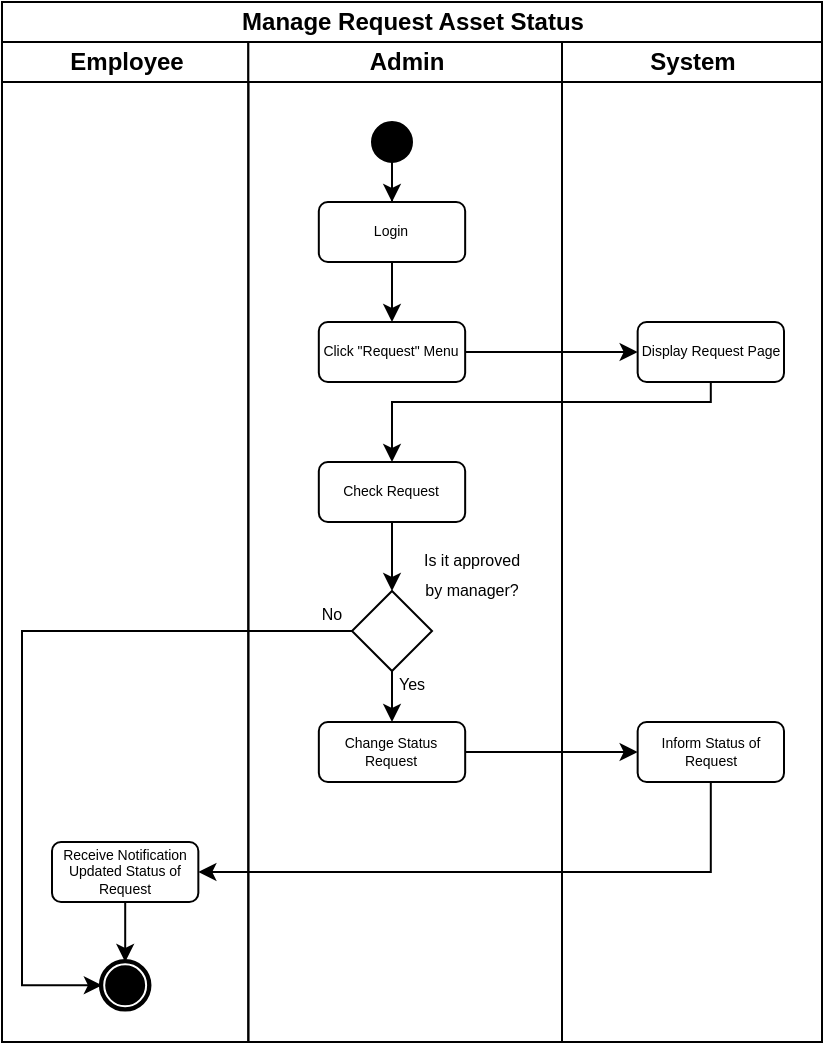 <mxfile version="13.9.9" type="device"><diagram id="Ulcb5FudFXRlhF5CtTa2" name="Page-1"><mxGraphModel dx="530" dy="360" grid="0" gridSize="10" guides="1" tooltips="1" connect="1" arrows="1" fold="1" page="1" pageScale="1" pageWidth="850" pageHeight="1100" math="0" shadow="0"><root><mxCell id="0"/><mxCell id="1" parent="0"/><mxCell id="9hW2KBgNk4II_TLQf9Ut-1" value="Manage Request Asset Status" style="swimlane;html=1;childLayout=stackLayout;resizeParent=1;resizeParentMax=0;startSize=20;" parent="1" vertex="1"><mxGeometry x="240" y="30" width="410" height="520" as="geometry"/></mxCell><mxCell id="9hW2KBgNk4II_TLQf9Ut-2" value="Employee" style="swimlane;html=1;startSize=20;" parent="9hW2KBgNk4II_TLQf9Ut-1" vertex="1"><mxGeometry y="20" width="123.17" height="500" as="geometry"/></mxCell><mxCell id="9hW2KBgNk4II_TLQf9Ut-5" style="edgeStyle=orthogonalEdgeStyle;rounded=0;orthogonalLoop=1;jettySize=auto;html=1;fontSize=7;" parent="9hW2KBgNk4II_TLQf9Ut-2" edge="1"><mxGeometry relative="1" as="geometry"><mxPoint x="58.029" y="350" as="sourcePoint"/><Array as="points"><mxPoint x="58" y="370"/></Array></mxGeometry></mxCell><mxCell id="9hW2KBgNk4II_TLQf9Ut-65" style="edgeStyle=orthogonalEdgeStyle;rounded=0;orthogonalLoop=1;jettySize=auto;html=1;" parent="9hW2KBgNk4II_TLQf9Ut-2" source="9hW2KBgNk4II_TLQf9Ut-60" target="9hW2KBgNk4II_TLQf9Ut-64" edge="1"><mxGeometry relative="1" as="geometry"/></mxCell><mxCell id="9hW2KBgNk4II_TLQf9Ut-60" value="&lt;font style=&quot;font-size: 7px&quot; face=&quot;Helvetica&quot;&gt;Receive Notification Updated Status of Request&lt;/font&gt;" style="rounded=1;whiteSpace=wrap;html=1;shadow=0;labelBackgroundColor=none;strokeWidth=1;fontFamily=Verdana;fontSize=7;align=center;" parent="9hW2KBgNk4II_TLQf9Ut-2" vertex="1"><mxGeometry x="25.0" y="400" width="73.17" height="30" as="geometry"/></mxCell><mxCell id="9hW2KBgNk4II_TLQf9Ut-64" value="" style="shape=mxgraph.bpmn.shape;html=1;verticalLabelPosition=bottom;labelBackgroundColor=#ffffff;verticalAlign=top;align=center;perimeter=ellipsePerimeter;outlineConnect=0;outline=end;symbol=terminate;" parent="9hW2KBgNk4II_TLQf9Ut-2" vertex="1"><mxGeometry x="49.94" y="460" width="23.29" height="23.29" as="geometry"/></mxCell><mxCell id="9hW2KBgNk4II_TLQf9Ut-13" value="Admin" style="swimlane;html=1;startSize=20;" parent="9hW2KBgNk4II_TLQf9Ut-1" vertex="1"><mxGeometry x="123.17" y="20" width="156.83" height="500" as="geometry"/></mxCell><mxCell id="9hW2KBgNk4II_TLQf9Ut-14" style="edgeStyle=orthogonalEdgeStyle;rounded=0;orthogonalLoop=1;jettySize=auto;html=1;entryX=0.5;entryY=0;entryDx=0;entryDy=0;" parent="9hW2KBgNk4II_TLQf9Ut-13" edge="1"><mxGeometry relative="1" as="geometry"><mxPoint x="91.12" y="188" as="targetPoint"/></mxGeometry></mxCell><mxCell id="9hW2KBgNk4II_TLQf9Ut-48" style="edgeStyle=orthogonalEdgeStyle;rounded=0;orthogonalLoop=1;jettySize=auto;html=1;" parent="9hW2KBgNk4II_TLQf9Ut-13" source="9hW2KBgNk4II_TLQf9Ut-44" target="9hW2KBgNk4II_TLQf9Ut-47" edge="1"><mxGeometry relative="1" as="geometry"/></mxCell><mxCell id="9hW2KBgNk4II_TLQf9Ut-44" value="" style="ellipse;whiteSpace=wrap;html=1;aspect=fixed;fillColor=#000000;" parent="9hW2KBgNk4II_TLQf9Ut-13" vertex="1"><mxGeometry x="61.83" y="40" width="20" height="20" as="geometry"/></mxCell><mxCell id="9hW2KBgNk4II_TLQf9Ut-50" style="edgeStyle=orthogonalEdgeStyle;rounded=0;orthogonalLoop=1;jettySize=auto;html=1;entryX=0.5;entryY=0;entryDx=0;entryDy=0;" parent="9hW2KBgNk4II_TLQf9Ut-13" source="9hW2KBgNk4II_TLQf9Ut-47" target="9hW2KBgNk4II_TLQf9Ut-49" edge="1"><mxGeometry relative="1" as="geometry"/></mxCell><mxCell id="9hW2KBgNk4II_TLQf9Ut-47" value="&lt;font style=&quot;font-size: 7px&quot; face=&quot;Helvetica&quot;&gt;Login&lt;/font&gt;" style="rounded=1;whiteSpace=wrap;html=1;shadow=0;labelBackgroundColor=none;strokeWidth=1;fontFamily=Verdana;fontSize=7;align=center;" parent="9hW2KBgNk4II_TLQf9Ut-13" vertex="1"><mxGeometry x="35.24" y="80" width="73.17" height="30" as="geometry"/></mxCell><mxCell id="9hW2KBgNk4II_TLQf9Ut-49" value="&lt;font style=&quot;font-size: 7px&quot; face=&quot;Helvetica&quot;&gt;Click &quot;Request&quot; Menu&lt;/font&gt;" style="rounded=1;whiteSpace=wrap;html=1;shadow=0;labelBackgroundColor=none;strokeWidth=1;fontFamily=Verdana;fontSize=7;align=center;" parent="9hW2KBgNk4II_TLQf9Ut-13" vertex="1"><mxGeometry x="35.24" y="140" width="73.17" height="30" as="geometry"/></mxCell><mxCell id="9hW2KBgNk4II_TLQf9Ut-56" style="edgeStyle=orthogonalEdgeStyle;rounded=0;orthogonalLoop=1;jettySize=auto;html=1;entryX=0.5;entryY=0;entryDx=0;entryDy=0;" parent="9hW2KBgNk4II_TLQf9Ut-13" source="9hW2KBgNk4II_TLQf9Ut-53" target="9hW2KBgNk4II_TLQf9Ut-55" edge="1"><mxGeometry relative="1" as="geometry"/></mxCell><mxCell id="9hW2KBgNk4II_TLQf9Ut-53" value="&lt;font style=&quot;font-size: 7px&quot; face=&quot;Helvetica&quot;&gt;Check Request&lt;/font&gt;" style="rounded=1;whiteSpace=wrap;html=1;shadow=0;labelBackgroundColor=none;strokeWidth=1;fontFamily=Verdana;fontSize=7;align=center;" parent="9hW2KBgNk4II_TLQf9Ut-13" vertex="1"><mxGeometry x="35.24" y="210" width="73.17" height="30" as="geometry"/></mxCell><mxCell id="9hW2KBgNk4II_TLQf9Ut-59" style="edgeStyle=orthogonalEdgeStyle;rounded=0;orthogonalLoop=1;jettySize=auto;html=1;" parent="9hW2KBgNk4II_TLQf9Ut-13" source="9hW2KBgNk4II_TLQf9Ut-55" target="9hW2KBgNk4II_TLQf9Ut-58" edge="1"><mxGeometry relative="1" as="geometry"/></mxCell><mxCell id="9hW2KBgNk4II_TLQf9Ut-55" value="" style="rhombus;whiteSpace=wrap;html=1;" parent="9hW2KBgNk4II_TLQf9Ut-13" vertex="1"><mxGeometry x="51.83" y="274.5" width="40" height="40" as="geometry"/></mxCell><mxCell id="9hW2KBgNk4II_TLQf9Ut-57" value="&lt;font style=&quot;font-size: 8px ; line-height: 100%&quot;&gt;Is it approved by manager?&lt;/font&gt;" style="text;html=1;strokeColor=none;fillColor=none;align=center;verticalAlign=middle;whiteSpace=wrap;rounded=0;" parent="9hW2KBgNk4II_TLQf9Ut-13" vertex="1"><mxGeometry x="81.83" y="254.5" width="60" height="20" as="geometry"/></mxCell><mxCell id="9hW2KBgNk4II_TLQf9Ut-58" value="&lt;font style=&quot;font-size: 7px&quot; face=&quot;Helvetica&quot;&gt;Change Status Request&lt;/font&gt;" style="rounded=1;whiteSpace=wrap;html=1;shadow=0;labelBackgroundColor=none;strokeWidth=1;fontFamily=Verdana;fontSize=7;align=center;" parent="9hW2KBgNk4II_TLQf9Ut-13" vertex="1"><mxGeometry x="35.25" y="340" width="73.17" height="30" as="geometry"/></mxCell><mxCell id="9hW2KBgNk4II_TLQf9Ut-68" value="&lt;font style=&quot;font-size: 8px&quot;&gt;Yes&lt;/font&gt;" style="text;html=1;strokeColor=none;fillColor=none;align=center;verticalAlign=middle;whiteSpace=wrap;rounded=0;" parent="9hW2KBgNk4II_TLQf9Ut-13" vertex="1"><mxGeometry x="51.83" y="309.5" width="60" height="20" as="geometry"/></mxCell><mxCell id="9hW2KBgNk4II_TLQf9Ut-69" value="&lt;font style=&quot;font-size: 8px&quot;&gt;No&lt;/font&gt;" style="text;html=1;strokeColor=none;fillColor=none;align=center;verticalAlign=middle;whiteSpace=wrap;rounded=0;" parent="9hW2KBgNk4II_TLQf9Ut-13" vertex="1"><mxGeometry x="11.83" y="274.5" width="60" height="20" as="geometry"/></mxCell><mxCell id="9hW2KBgNk4II_TLQf9Ut-37" value="System" style="swimlane;html=1;startSize=20;" parent="9hW2KBgNk4II_TLQf9Ut-1" vertex="1"><mxGeometry x="280" y="20" width="130" height="500" as="geometry"/></mxCell><mxCell id="9hW2KBgNk4II_TLQf9Ut-51" value="&lt;font style=&quot;font-size: 7px&quot; face=&quot;Helvetica&quot;&gt;Display Request Page&lt;/font&gt;" style="rounded=1;whiteSpace=wrap;html=1;shadow=0;labelBackgroundColor=none;strokeWidth=1;fontFamily=Verdana;fontSize=7;align=center;" parent="9hW2KBgNk4II_TLQf9Ut-37" vertex="1"><mxGeometry x="37.83" y="140" width="73.17" height="30" as="geometry"/></mxCell><mxCell id="9hW2KBgNk4II_TLQf9Ut-61" value="&lt;font style=&quot;font-size: 7px&quot; face=&quot;Helvetica&quot;&gt;Inform Status of Request&lt;/font&gt;" style="rounded=1;whiteSpace=wrap;html=1;shadow=0;labelBackgroundColor=none;strokeWidth=1;fontFamily=Verdana;fontSize=7;align=center;" parent="9hW2KBgNk4II_TLQf9Ut-37" vertex="1"><mxGeometry x="37.83" y="340" width="73.17" height="30" as="geometry"/></mxCell><mxCell id="9hW2KBgNk4II_TLQf9Ut-52" style="edgeStyle=orthogonalEdgeStyle;rounded=0;orthogonalLoop=1;jettySize=auto;html=1;entryX=0;entryY=0.5;entryDx=0;entryDy=0;" parent="9hW2KBgNk4II_TLQf9Ut-1" source="9hW2KBgNk4II_TLQf9Ut-49" target="9hW2KBgNk4II_TLQf9Ut-51" edge="1"><mxGeometry relative="1" as="geometry"/></mxCell><mxCell id="9hW2KBgNk4II_TLQf9Ut-54" style="edgeStyle=orthogonalEdgeStyle;rounded=0;orthogonalLoop=1;jettySize=auto;html=1;entryX=0.5;entryY=0;entryDx=0;entryDy=0;" parent="9hW2KBgNk4II_TLQf9Ut-1" source="9hW2KBgNk4II_TLQf9Ut-51" target="9hW2KBgNk4II_TLQf9Ut-53" edge="1"><mxGeometry relative="1" as="geometry"><Array as="points"><mxPoint x="354" y="200"/><mxPoint x="195" y="200"/></Array></mxGeometry></mxCell><mxCell id="9hW2KBgNk4II_TLQf9Ut-62" style="edgeStyle=orthogonalEdgeStyle;rounded=0;orthogonalLoop=1;jettySize=auto;html=1;entryX=0;entryY=0.5;entryDx=0;entryDy=0;" parent="9hW2KBgNk4II_TLQf9Ut-1" source="9hW2KBgNk4II_TLQf9Ut-58" target="9hW2KBgNk4II_TLQf9Ut-61" edge="1"><mxGeometry relative="1" as="geometry"/></mxCell><mxCell id="9hW2KBgNk4II_TLQf9Ut-63" style="edgeStyle=orthogonalEdgeStyle;rounded=0;orthogonalLoop=1;jettySize=auto;html=1;entryX=1;entryY=0.5;entryDx=0;entryDy=0;" parent="9hW2KBgNk4II_TLQf9Ut-1" source="9hW2KBgNk4II_TLQf9Ut-61" target="9hW2KBgNk4II_TLQf9Ut-60" edge="1"><mxGeometry relative="1" as="geometry"><Array as="points"><mxPoint x="354" y="435"/></Array></mxGeometry></mxCell><mxCell id="9hW2KBgNk4II_TLQf9Ut-67" style="edgeStyle=orthogonalEdgeStyle;rounded=0;orthogonalLoop=1;jettySize=auto;html=1;entryX=0;entryY=0.5;entryDx=0;entryDy=0;" parent="9hW2KBgNk4II_TLQf9Ut-1" source="9hW2KBgNk4II_TLQf9Ut-55" target="9hW2KBgNk4II_TLQf9Ut-64" edge="1"><mxGeometry relative="1" as="geometry"><Array as="points"><mxPoint x="10" y="314"/><mxPoint x="10" y="492"/></Array></mxGeometry></mxCell></root></mxGraphModel></diagram></mxfile>